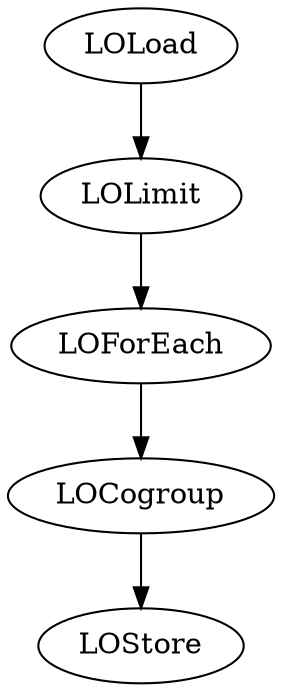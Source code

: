 digraph graph1 {
    LOLoad -> LOLimit;
    LOLimit [limit="100"];
    LOLimit -> LOForEach;
    LOForEach [hasflat="false"];
    LOForEach -> LOCogroup;
    LOCogroup -> LOStore;
}
